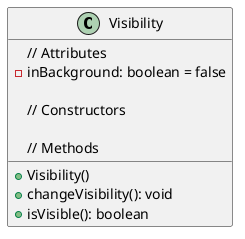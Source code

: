 @startuml ClassDiagram
class Visibility {
    
    // Attributes
    - inBackground: boolean = false

    // Constructors
    + Visibility()

    // Methods
    + changeVisibility(): void
    + isVisible(): boolean
}
@enduml

